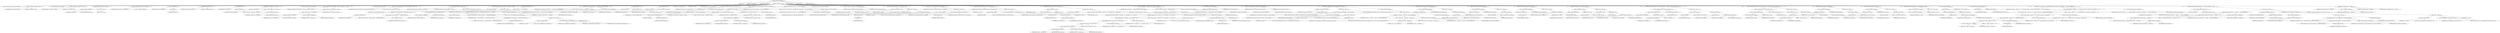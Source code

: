 digraph "addGenICGeneratedFiles" {  
"867" [label = <(METHOD,addGenICGeneratedFiles)<SUB>518</SUB>> ]
"28" [label = <(PARAM,this)<SUB>518</SUB>> ]
"868" [label = <(PARAM,File genericJarFile)<SUB>519</SUB>> ]
"869" [label = <(PARAM,Hashtable ejbFiles)<SUB>519</SUB>> ]
"870" [label = <(BLOCK,&lt;empty&gt;,&lt;empty&gt;)<SUB>519</SUB>> ]
"30" [label = <(LOCAL,Java genicTask: org.apache.tools.ant.taskdefs.Java)> ]
"871" [label = <(&lt;operator&gt;.assignment,Java genicTask = null)<SUB>520</SUB>> ]
"872" [label = <(IDENTIFIER,genicTask,Java genicTask = null)<SUB>520</SUB>> ]
"873" [label = <(LITERAL,null,Java genicTask = null)<SUB>520</SUB>> ]
"874" [label = <(LOCAL,String genicClass: java.lang.String)> ]
"875" [label = <(&lt;operator&gt;.assignment,String genicClass = null)<SUB>521</SUB>> ]
"876" [label = <(IDENTIFIER,genicClass,String genicClass = null)<SUB>521</SUB>> ]
"877" [label = <(LITERAL,null,String genicClass = null)<SUB>521</SUB>> ]
"878" [label = <(CONTROL_STRUCTURE,if (nogenic),if (nogenic))<SUB>523</SUB>> ]
"879" [label = <(&lt;operator&gt;.fieldAccess,this.nogenic)<SUB>523</SUB>> ]
"880" [label = <(IDENTIFIER,this,if (nogenic))<SUB>523</SUB>> ]
"881" [label = <(FIELD_IDENTIFIER,nogenic,nogenic)<SUB>523</SUB>> ]
"882" [label = <(BLOCK,&lt;empty&gt;,&lt;empty&gt;)<SUB>523</SUB>> ]
"883" [label = <(RETURN,return;,return;)<SUB>524</SUB>> ]
"884" [label = <(&lt;operator&gt;.assignment,genicTask = new Java(getTask()))<SUB>527</SUB>> ]
"885" [label = <(IDENTIFIER,genicTask,genicTask = new Java(getTask()))<SUB>527</SUB>> ]
"886" [label = <(&lt;operator&gt;.alloc,new Java(getTask()))<SUB>527</SUB>> ]
"887" [label = <(&lt;init&gt;,new Java(getTask()))<SUB>527</SUB>> ]
"29" [label = <(IDENTIFIER,genicTask,new Java(getTask()))<SUB>527</SUB>> ]
"888" [label = <(getTask,getTask())<SUB>527</SUB>> ]
"27" [label = <(IDENTIFIER,this,getTask())<SUB>527</SUB>> ]
"889" [label = <(setTaskName,setTaskName(&quot;genic&quot;))<SUB>528</SUB>> ]
"890" [label = <(IDENTIFIER,genicTask,setTaskName(&quot;genic&quot;))<SUB>528</SUB>> ]
"891" [label = <(LITERAL,&quot;genic&quot;,setTaskName(&quot;genic&quot;))<SUB>528</SUB>> ]
"892" [label = <(setFork,setFork(true))<SUB>529</SUB>> ]
"893" [label = <(IDENTIFIER,genicTask,setFork(true))<SUB>529</SUB>> ]
"894" [label = <(LITERAL,true,setFork(true))<SUB>529</SUB>> ]
"895" [label = <(setValue,setValue(&quot;-Dinstall.root=&quot; + jonasroot))<SUB>532</SUB>> ]
"896" [label = <(createJvmarg,createJvmarg())<SUB>532</SUB>> ]
"897" [label = <(IDENTIFIER,genicTask,createJvmarg())<SUB>532</SUB>> ]
"898" [label = <(&lt;operator&gt;.addition,&quot;-Dinstall.root=&quot; + jonasroot)<SUB>532</SUB>> ]
"899" [label = <(LITERAL,&quot;-Dinstall.root=&quot;,&quot;-Dinstall.root=&quot; + jonasroot)<SUB>532</SUB>> ]
"900" [label = <(&lt;operator&gt;.fieldAccess,this.jonasroot)<SUB>532</SUB>> ]
"901" [label = <(IDENTIFIER,this,&quot;-Dinstall.root=&quot; + jonasroot)<SUB>532</SUB>> ]
"902" [label = <(FIELD_IDENTIFIER,jonasroot,jonasroot)<SUB>532</SUB>> ]
"903" [label = <(LOCAL,String jonasConfigDir: java.lang.String)> ]
"904" [label = <(&lt;operator&gt;.assignment,String jonasConfigDir = jonasroot + File.separator + &quot;config&quot;)<SUB>535</SUB>> ]
"905" [label = <(IDENTIFIER,jonasConfigDir,String jonasConfigDir = jonasroot + File.separator + &quot;config&quot;)<SUB>535</SUB>> ]
"906" [label = <(&lt;operator&gt;.addition,jonasroot + File.separator + &quot;config&quot;)<SUB>535</SUB>> ]
"907" [label = <(&lt;operator&gt;.addition,jonasroot + File.separator)<SUB>535</SUB>> ]
"908" [label = <(&lt;operator&gt;.fieldAccess,this.jonasroot)<SUB>535</SUB>> ]
"909" [label = <(IDENTIFIER,this,jonasroot + File.separator)<SUB>535</SUB>> ]
"910" [label = <(FIELD_IDENTIFIER,jonasroot,jonasroot)<SUB>535</SUB>> ]
"911" [label = <(&lt;operator&gt;.fieldAccess,File.separator)<SUB>535</SUB>> ]
"912" [label = <(IDENTIFIER,File,jonasroot + File.separator)<SUB>535</SUB>> ]
"913" [label = <(FIELD_IDENTIFIER,separator,separator)<SUB>535</SUB>> ]
"914" [label = <(LITERAL,&quot;config&quot;,jonasroot + File.separator + &quot;config&quot;)<SUB>535</SUB>> ]
"32" [label = <(LOCAL,File javaPolicyFile: java.io.File)> ]
"915" [label = <(&lt;operator&gt;.assignment,File javaPolicyFile = new File(jonasConfigDir, &quot;java.policy&quot;))<SUB>536</SUB>> ]
"916" [label = <(IDENTIFIER,javaPolicyFile,File javaPolicyFile = new File(jonasConfigDir, &quot;java.policy&quot;))<SUB>536</SUB>> ]
"917" [label = <(&lt;operator&gt;.alloc,new File(jonasConfigDir, &quot;java.policy&quot;))<SUB>536</SUB>> ]
"918" [label = <(&lt;init&gt;,new File(jonasConfigDir, &quot;java.policy&quot;))<SUB>536</SUB>> ]
"31" [label = <(IDENTIFIER,javaPolicyFile,new File(jonasConfigDir, &quot;java.policy&quot;))<SUB>536</SUB>> ]
"919" [label = <(IDENTIFIER,jonasConfigDir,new File(jonasConfigDir, &quot;java.policy&quot;))<SUB>536</SUB>> ]
"920" [label = <(LITERAL,&quot;java.policy&quot;,new File(jonasConfigDir, &quot;java.policy&quot;))<SUB>536</SUB>> ]
"921" [label = <(CONTROL_STRUCTURE,if (javaPolicyFile.exists()),if (javaPolicyFile.exists()))<SUB>537</SUB>> ]
"922" [label = <(exists,javaPolicyFile.exists())<SUB>537</SUB>> ]
"923" [label = <(IDENTIFIER,javaPolicyFile,javaPolicyFile.exists())<SUB>537</SUB>> ]
"924" [label = <(BLOCK,&lt;empty&gt;,&lt;empty&gt;)<SUB>537</SUB>> ]
"925" [label = <(setValue,setValue(&quot;-Djava.security.policy=&quot; + javaPolicyFile.toString()))<SUB>538</SUB>> ]
"926" [label = <(createJvmarg,createJvmarg())<SUB>538</SUB>> ]
"927" [label = <(IDENTIFIER,genicTask,createJvmarg())<SUB>538</SUB>> ]
"928" [label = <(&lt;operator&gt;.addition,&quot;-Djava.security.policy=&quot; + javaPolicyFile.toString())<SUB>538</SUB>> ]
"929" [label = <(LITERAL,&quot;-Djava.security.policy=&quot;,&quot;-Djava.security.policy=&quot; + javaPolicyFile.toString())<SUB>538</SUB>> ]
"930" [label = <(toString,javaPolicyFile.toString())<SUB>539</SUB>> ]
"931" [label = <(IDENTIFIER,javaPolicyFile,javaPolicyFile.toString())<SUB>539</SUB>> ]
"932" [label = <(CONTROL_STRUCTURE,try,try)<SUB>543</SUB>> ]
"933" [label = <(BLOCK,try,try)<SUB>543</SUB>> ]
"934" [label = <(&lt;operator&gt;.assignment,this.outputdir = this.createTempDir())<SUB>544</SUB>> ]
"935" [label = <(&lt;operator&gt;.fieldAccess,this.outputdir)<SUB>544</SUB>> ]
"936" [label = <(IDENTIFIER,this,this.outputdir = this.createTempDir())<SUB>544</SUB>> ]
"937" [label = <(FIELD_IDENTIFIER,outputdir,outputdir)<SUB>544</SUB>> ]
"938" [label = <(createTempDir,this.createTempDir())<SUB>544</SUB>> ]
"33" [label = <(IDENTIFIER,this,this.createTempDir())<SUB>544</SUB>> ]
"939" [label = <(BLOCK,catch,catch)> ]
"940" [label = <(BLOCK,&lt;empty&gt;,&lt;empty&gt;)<SUB>545</SUB>> ]
"941" [label = <(LOCAL,String msg: java.lang.String)> ]
"942" [label = <(&lt;operator&gt;.assignment,String msg = &quot;Cannot create temp dir: &quot; + aIOException.getMessage())<SUB>546</SUB>> ]
"943" [label = <(IDENTIFIER,msg,String msg = &quot;Cannot create temp dir: &quot; + aIOException.getMessage())<SUB>546</SUB>> ]
"944" [label = <(&lt;operator&gt;.addition,&quot;Cannot create temp dir: &quot; + aIOException.getMessage())<SUB>546</SUB>> ]
"945" [label = <(LITERAL,&quot;Cannot create temp dir: &quot;,&quot;Cannot create temp dir: &quot; + aIOException.getMessage())<SUB>546</SUB>> ]
"946" [label = <(getMessage,aIOException.getMessage())<SUB>546</SUB>> ]
"947" [label = <(IDENTIFIER,aIOException,aIOException.getMessage())<SUB>546</SUB>> ]
"948" [label = <(&lt;operator&gt;.throw,throw new BuildException(msg, aIOException);)<SUB>547</SUB>> ]
"949" [label = <(BLOCK,&lt;empty&gt;,&lt;empty&gt;)<SUB>547</SUB>> ]
"950" [label = <(&lt;operator&gt;.assignment,&lt;empty&gt;)> ]
"951" [label = <(IDENTIFIER,$obj4,&lt;empty&gt;)> ]
"952" [label = <(&lt;operator&gt;.alloc,new BuildException(msg, aIOException))<SUB>547</SUB>> ]
"953" [label = <(&lt;init&gt;,new BuildException(msg, aIOException))<SUB>547</SUB>> ]
"954" [label = <(IDENTIFIER,$obj4,new BuildException(msg, aIOException))> ]
"955" [label = <(IDENTIFIER,msg,new BuildException(msg, aIOException))<SUB>547</SUB>> ]
"956" [label = <(IDENTIFIER,aIOException,new BuildException(msg, aIOException))<SUB>547</SUB>> ]
"957" [label = <(IDENTIFIER,$obj4,&lt;empty&gt;)> ]
"958" [label = <(log,log(&quot;Using temporary output directory: &quot; + outputdir, Project.MSG_VERBOSE))<SUB>549</SUB>> ]
"34" [label = <(IDENTIFIER,this,log(&quot;Using temporary output directory: &quot; + outputdir, Project.MSG_VERBOSE))<SUB>549</SUB>> ]
"959" [label = <(&lt;operator&gt;.addition,&quot;Using temporary output directory: &quot; + outputdir)<SUB>549</SUB>> ]
"960" [label = <(LITERAL,&quot;Using temporary output directory: &quot;,&quot;Using temporary output directory: &quot; + outputdir)<SUB>549</SUB>> ]
"961" [label = <(&lt;operator&gt;.fieldAccess,this.outputdir)<SUB>549</SUB>> ]
"962" [label = <(IDENTIFIER,this,&quot;Using temporary output directory: &quot; + outputdir)<SUB>549</SUB>> ]
"963" [label = <(FIELD_IDENTIFIER,outputdir,outputdir)<SUB>549</SUB>> ]
"964" [label = <(&lt;operator&gt;.fieldAccess,Project.MSG_VERBOSE)<SUB>549</SUB>> ]
"965" [label = <(IDENTIFIER,Project,log(&quot;Using temporary output directory: &quot; + outputdir, Project.MSG_VERBOSE))<SUB>549</SUB>> ]
"966" [label = <(FIELD_IDENTIFIER,MSG_VERBOSE,MSG_VERBOSE)<SUB>549</SUB>> ]
"967" [label = <(setValue,setValue(&quot;-d&quot;))<SUB>551</SUB>> ]
"968" [label = <(createArg,createArg())<SUB>551</SUB>> ]
"969" [label = <(IDENTIFIER,genicTask,createArg())<SUB>551</SUB>> ]
"970" [label = <(LITERAL,&quot;-d&quot;,setValue(&quot;-d&quot;))<SUB>551</SUB>> ]
"971" [label = <(setFile,setFile(outputdir))<SUB>552</SUB>> ]
"972" [label = <(createArg,createArg())<SUB>552</SUB>> ]
"973" [label = <(IDENTIFIER,genicTask,createArg())<SUB>552</SUB>> ]
"974" [label = <(&lt;operator&gt;.fieldAccess,this.outputdir)<SUB>552</SUB>> ]
"975" [label = <(IDENTIFIER,this,setFile(outputdir))<SUB>552</SUB>> ]
"976" [label = <(FIELD_IDENTIFIER,outputdir,outputdir)<SUB>552</SUB>> ]
"977" [label = <(LOCAL,String key: java.lang.String)> ]
"36" [label = <(LOCAL,File f: java.io.File)> ]
"978" [label = <(LOCAL,Enumeration keys: java.util.Enumeration)> ]
"979" [label = <(&lt;operator&gt;.assignment,Enumeration keys = ejbFiles.keys())<SUB>557</SUB>> ]
"980" [label = <(IDENTIFIER,keys,Enumeration keys = ejbFiles.keys())<SUB>557</SUB>> ]
"981" [label = <(keys,ejbFiles.keys())<SUB>557</SUB>> ]
"982" [label = <(IDENTIFIER,ejbFiles,ejbFiles.keys())<SUB>557</SUB>> ]
"983" [label = <(CONTROL_STRUCTURE,while (keys.hasMoreElements()),while (keys.hasMoreElements()))<SUB>558</SUB>> ]
"984" [label = <(hasMoreElements,keys.hasMoreElements())<SUB>558</SUB>> ]
"985" [label = <(IDENTIFIER,keys,keys.hasMoreElements())<SUB>558</SUB>> ]
"986" [label = <(BLOCK,&lt;empty&gt;,&lt;empty&gt;)<SUB>558</SUB>> ]
"987" [label = <(&lt;operator&gt;.assignment,key = (String) keys.nextElement())<SUB>559</SUB>> ]
"988" [label = <(IDENTIFIER,key,key = (String) keys.nextElement())<SUB>559</SUB>> ]
"989" [label = <(&lt;operator&gt;.cast,(String) keys.nextElement())<SUB>559</SUB>> ]
"990" [label = <(TYPE_REF,String,String)<SUB>559</SUB>> ]
"991" [label = <(nextElement,keys.nextElement())<SUB>559</SUB>> ]
"992" [label = <(IDENTIFIER,keys,keys.nextElement())<SUB>559</SUB>> ]
"993" [label = <(&lt;operator&gt;.assignment,f = new File(outputdir + File.separator + key))<SUB>560</SUB>> ]
"994" [label = <(IDENTIFIER,f,f = new File(outputdir + File.separator + key))<SUB>560</SUB>> ]
"995" [label = <(&lt;operator&gt;.alloc,new File(outputdir + File.separator + key))<SUB>560</SUB>> ]
"996" [label = <(&lt;init&gt;,new File(outputdir + File.separator + key))<SUB>560</SUB>> ]
"35" [label = <(IDENTIFIER,f,new File(outputdir + File.separator + key))<SUB>560</SUB>> ]
"997" [label = <(&lt;operator&gt;.addition,outputdir + File.separator + key)<SUB>560</SUB>> ]
"998" [label = <(&lt;operator&gt;.addition,outputdir + File.separator)<SUB>560</SUB>> ]
"999" [label = <(&lt;operator&gt;.fieldAccess,this.outputdir)<SUB>560</SUB>> ]
"1000" [label = <(IDENTIFIER,this,outputdir + File.separator)<SUB>560</SUB>> ]
"1001" [label = <(FIELD_IDENTIFIER,outputdir,outputdir)<SUB>560</SUB>> ]
"1002" [label = <(&lt;operator&gt;.fieldAccess,File.separator)<SUB>560</SUB>> ]
"1003" [label = <(IDENTIFIER,File,outputdir + File.separator)<SUB>560</SUB>> ]
"1004" [label = <(FIELD_IDENTIFIER,separator,separator)<SUB>560</SUB>> ]
"1005" [label = <(IDENTIFIER,key,outputdir + File.separator + key)<SUB>560</SUB>> ]
"1006" [label = <(mkdirs,f.getParentFile().mkdirs())<SUB>561</SUB>> ]
"1007" [label = <(getParentFile,f.getParentFile())<SUB>561</SUB>> ]
"1008" [label = <(IDENTIFIER,f,f.getParentFile())<SUB>561</SUB>> ]
"1009" [label = <(log,log(&quot;Worked around a bug of GenIC 2.5.&quot;, Project.MSG_VERBOSE))<SUB>563</SUB>> ]
"37" [label = <(IDENTIFIER,this,log(&quot;Worked around a bug of GenIC 2.5.&quot;, Project.MSG_VERBOSE))<SUB>563</SUB>> ]
"1010" [label = <(LITERAL,&quot;Worked around a bug of GenIC 2.5.&quot;,log(&quot;Worked around a bug of GenIC 2.5.&quot;, Project.MSG_VERBOSE))<SUB>563</SUB>> ]
"1011" [label = <(&lt;operator&gt;.fieldAccess,Project.MSG_VERBOSE)<SUB>563</SUB>> ]
"1012" [label = <(IDENTIFIER,Project,log(&quot;Worked around a bug of GenIC 2.5.&quot;, Project.MSG_VERBOSE))<SUB>563</SUB>> ]
"1013" [label = <(FIELD_IDENTIFIER,MSG_VERBOSE,MSG_VERBOSE)<SUB>563</SUB>> ]
"41" [label = <(LOCAL,Path classpath: org.apache.tools.ant.types.Path)> ]
"1014" [label = <(&lt;operator&gt;.assignment,Path classpath = getCombinedClasspath())<SUB>566</SUB>> ]
"1015" [label = <(IDENTIFIER,classpath,Path classpath = getCombinedClasspath())<SUB>566</SUB>> ]
"1016" [label = <(getCombinedClasspath,getCombinedClasspath())<SUB>566</SUB>> ]
"38" [label = <(IDENTIFIER,this,getCombinedClasspath())<SUB>566</SUB>> ]
"1017" [label = <(CONTROL_STRUCTURE,if (classpath == null),if (classpath == null))<SUB>567</SUB>> ]
"1018" [label = <(&lt;operator&gt;.equals,classpath == null)<SUB>567</SUB>> ]
"1019" [label = <(IDENTIFIER,classpath,classpath == null)<SUB>567</SUB>> ]
"1020" [label = <(LITERAL,null,classpath == null)<SUB>567</SUB>> ]
"1021" [label = <(BLOCK,&lt;empty&gt;,&lt;empty&gt;)<SUB>567</SUB>> ]
"1022" [label = <(&lt;operator&gt;.assignment,classpath = new Path(getTask().getProject()))<SUB>568</SUB>> ]
"1023" [label = <(IDENTIFIER,classpath,classpath = new Path(getTask().getProject()))<SUB>568</SUB>> ]
"1024" [label = <(&lt;operator&gt;.alloc,new Path(getTask().getProject()))<SUB>568</SUB>> ]
"1025" [label = <(&lt;init&gt;,new Path(getTask().getProject()))<SUB>568</SUB>> ]
"40" [label = <(IDENTIFIER,classpath,new Path(getTask().getProject()))<SUB>568</SUB>> ]
"1026" [label = <(getProject,getProject())<SUB>568</SUB>> ]
"1027" [label = <(getTask,getTask())<SUB>568</SUB>> ]
"39" [label = <(IDENTIFIER,this,getTask())<SUB>568</SUB>> ]
"1028" [label = <(append,append(new Path(classpath.getProject(), jonasConfigDir)))<SUB>570</SUB>> ]
"1029" [label = <(IDENTIFIER,classpath,append(new Path(classpath.getProject(), jonasConfigDir)))<SUB>570</SUB>> ]
"1030" [label = <(BLOCK,&lt;empty&gt;,&lt;empty&gt;)<SUB>570</SUB>> ]
"1031" [label = <(&lt;operator&gt;.assignment,&lt;empty&gt;)> ]
"1032" [label = <(IDENTIFIER,$obj7,&lt;empty&gt;)> ]
"1033" [label = <(&lt;operator&gt;.alloc,new Path(classpath.getProject(), jonasConfigDir))<SUB>570</SUB>> ]
"1034" [label = <(&lt;init&gt;,new Path(classpath.getProject(), jonasConfigDir))<SUB>570</SUB>> ]
"1035" [label = <(IDENTIFIER,$obj7,new Path(classpath.getProject(), jonasConfigDir))> ]
"1036" [label = <(getProject,getProject())<SUB>570</SUB>> ]
"1037" [label = <(IDENTIFIER,classpath,getProject())<SUB>570</SUB>> ]
"1038" [label = <(IDENTIFIER,jonasConfigDir,new Path(classpath.getProject(), jonasConfigDir))<SUB>570</SUB>> ]
"1039" [label = <(IDENTIFIER,$obj7,&lt;empty&gt;)> ]
"1040" [label = <(append,append(new Path(classpath.getProject(), outputdir.toString())))<SUB>571</SUB>> ]
"1041" [label = <(IDENTIFIER,classpath,append(new Path(classpath.getProject(), outputdir.toString())))<SUB>571</SUB>> ]
"1042" [label = <(BLOCK,&lt;empty&gt;,&lt;empty&gt;)<SUB>571</SUB>> ]
"1043" [label = <(&lt;operator&gt;.assignment,&lt;empty&gt;)> ]
"1044" [label = <(IDENTIFIER,$obj8,&lt;empty&gt;)> ]
"1045" [label = <(&lt;operator&gt;.alloc,new Path(classpath.getProject(), outputdir.toString()))<SUB>571</SUB>> ]
"1046" [label = <(&lt;init&gt;,new Path(classpath.getProject(), outputdir.toString()))<SUB>571</SUB>> ]
"1047" [label = <(IDENTIFIER,$obj8,new Path(classpath.getProject(), outputdir.toString()))> ]
"1048" [label = <(getProject,getProject())<SUB>571</SUB>> ]
"1049" [label = <(IDENTIFIER,classpath,getProject())<SUB>571</SUB>> ]
"1050" [label = <(toString,outputdir.toString())<SUB>571</SUB>> ]
"1051" [label = <(&lt;operator&gt;.fieldAccess,this.outputdir)<SUB>571</SUB>> ]
"1052" [label = <(IDENTIFIER,this,outputdir.toString())<SUB>571</SUB>> ]
"1053" [label = <(FIELD_IDENTIFIER,outputdir,outputdir)<SUB>571</SUB>> ]
"1054" [label = <(IDENTIFIER,$obj8,&lt;empty&gt;)> ]
"1055" [label = <(CONTROL_STRUCTURE,if (orb != null),if (orb != null))<SUB>574</SUB>> ]
"1056" [label = <(&lt;operator&gt;.notEquals,orb != null)<SUB>574</SUB>> ]
"1057" [label = <(&lt;operator&gt;.fieldAccess,this.orb)<SUB>574</SUB>> ]
"1058" [label = <(IDENTIFIER,this,orb != null)<SUB>574</SUB>> ]
"1059" [label = <(FIELD_IDENTIFIER,orb,orb)<SUB>574</SUB>> ]
"1060" [label = <(LITERAL,null,orb != null)<SUB>574</SUB>> ]
"1061" [label = <(BLOCK,&lt;empty&gt;,&lt;empty&gt;)<SUB>574</SUB>> ]
"1062" [label = <(LOCAL,String orbJar: java.lang.String)> ]
"1063" [label = <(&lt;operator&gt;.assignment,String orbJar = jonasroot + File.separator + &quot;lib&quot; + File.separator + orb + &quot;_jonas.jar&quot;)<SUB>575</SUB>> ]
"1064" [label = <(IDENTIFIER,orbJar,String orbJar = jonasroot + File.separator + &quot;lib&quot; + File.separator + orb + &quot;_jonas.jar&quot;)<SUB>575</SUB>> ]
"1065" [label = <(&lt;operator&gt;.addition,jonasroot + File.separator + &quot;lib&quot; + File.separator + orb + &quot;_jonas.jar&quot;)<SUB>575</SUB>> ]
"1066" [label = <(&lt;operator&gt;.addition,jonasroot + File.separator + &quot;lib&quot; + File.separator + orb)<SUB>575</SUB>> ]
"1067" [label = <(&lt;operator&gt;.addition,jonasroot + File.separator + &quot;lib&quot; + File.separator)<SUB>575</SUB>> ]
"1068" [label = <(&lt;operator&gt;.addition,jonasroot + File.separator + &quot;lib&quot;)<SUB>575</SUB>> ]
"1069" [label = <(&lt;operator&gt;.addition,jonasroot + File.separator)<SUB>575</SUB>> ]
"1070" [label = <(&lt;operator&gt;.fieldAccess,this.jonasroot)<SUB>575</SUB>> ]
"1071" [label = <(IDENTIFIER,this,jonasroot + File.separator)<SUB>575</SUB>> ]
"1072" [label = <(FIELD_IDENTIFIER,jonasroot,jonasroot)<SUB>575</SUB>> ]
"1073" [label = <(&lt;operator&gt;.fieldAccess,File.separator)<SUB>575</SUB>> ]
"1074" [label = <(IDENTIFIER,File,jonasroot + File.separator)<SUB>575</SUB>> ]
"1075" [label = <(FIELD_IDENTIFIER,separator,separator)<SUB>575</SUB>> ]
"1076" [label = <(LITERAL,&quot;lib&quot;,jonasroot + File.separator + &quot;lib&quot;)<SUB>575</SUB>> ]
"1077" [label = <(&lt;operator&gt;.fieldAccess,File.separator)<SUB>576</SUB>> ]
"1078" [label = <(IDENTIFIER,File,jonasroot + File.separator + &quot;lib&quot; + File.separator)<SUB>576</SUB>> ]
"1079" [label = <(FIELD_IDENTIFIER,separator,separator)<SUB>576</SUB>> ]
"1080" [label = <(&lt;operator&gt;.fieldAccess,this.orb)<SUB>576</SUB>> ]
"1081" [label = <(IDENTIFIER,this,jonasroot + File.separator + &quot;lib&quot; + File.separator + orb)<SUB>576</SUB>> ]
"1082" [label = <(FIELD_IDENTIFIER,orb,orb)<SUB>576</SUB>> ]
"1083" [label = <(LITERAL,&quot;_jonas.jar&quot;,jonasroot + File.separator + &quot;lib&quot; + File.separator + orb + &quot;_jonas.jar&quot;)<SUB>576</SUB>> ]
"1084" [label = <(append,append(new Path(classpath.getProject(), orbJar)))<SUB>577</SUB>> ]
"1085" [label = <(IDENTIFIER,classpath,append(new Path(classpath.getProject(), orbJar)))<SUB>577</SUB>> ]
"1086" [label = <(BLOCK,&lt;empty&gt;,&lt;empty&gt;)<SUB>577</SUB>> ]
"1087" [label = <(&lt;operator&gt;.assignment,&lt;empty&gt;)> ]
"1088" [label = <(IDENTIFIER,$obj9,&lt;empty&gt;)> ]
"1089" [label = <(&lt;operator&gt;.alloc,new Path(classpath.getProject(), orbJar))<SUB>577</SUB>> ]
"1090" [label = <(&lt;init&gt;,new Path(classpath.getProject(), orbJar))<SUB>577</SUB>> ]
"1091" [label = <(IDENTIFIER,$obj9,new Path(classpath.getProject(), orbJar))> ]
"1092" [label = <(getProject,getProject())<SUB>577</SUB>> ]
"1093" [label = <(IDENTIFIER,classpath,getProject())<SUB>577</SUB>> ]
"1094" [label = <(IDENTIFIER,orbJar,new Path(classpath.getProject(), orbJar))<SUB>577</SUB>> ]
"1095" [label = <(IDENTIFIER,$obj9,&lt;empty&gt;)> ]
"1096" [label = <(log,log(&quot;Using classpath: &quot; + classpath.toString(), Project.MSG_VERBOSE))<SUB>579</SUB>> ]
"42" [label = <(IDENTIFIER,this,log(&quot;Using classpath: &quot; + classpath.toString(), Project.MSG_VERBOSE))<SUB>579</SUB>> ]
"1097" [label = <(&lt;operator&gt;.addition,&quot;Using classpath: &quot; + classpath.toString())<SUB>579</SUB>> ]
"1098" [label = <(LITERAL,&quot;Using classpath: &quot;,&quot;Using classpath: &quot; + classpath.toString())<SUB>579</SUB>> ]
"1099" [label = <(toString,toString())<SUB>579</SUB>> ]
"1100" [label = <(IDENTIFIER,classpath,toString())<SUB>579</SUB>> ]
"1101" [label = <(&lt;operator&gt;.fieldAccess,Project.MSG_VERBOSE)<SUB>579</SUB>> ]
"1102" [label = <(IDENTIFIER,Project,log(&quot;Using classpath: &quot; + classpath.toString(), Project.MSG_VERBOSE))<SUB>579</SUB>> ]
"1103" [label = <(FIELD_IDENTIFIER,MSG_VERBOSE,MSG_VERBOSE)<SUB>579</SUB>> ]
"1104" [label = <(setClasspath,setClasspath(classpath))<SUB>580</SUB>> ]
"1105" [label = <(IDENTIFIER,genicTask,setClasspath(classpath))<SUB>580</SUB>> ]
"1106" [label = <(IDENTIFIER,classpath,setClasspath(classpath))<SUB>580</SUB>> ]
"1107" [label = <(&lt;operator&gt;.assignment,genicClass = getGenicClassName(classpath))<SUB>583</SUB>> ]
"1108" [label = <(IDENTIFIER,genicClass,genicClass = getGenicClassName(classpath))<SUB>583</SUB>> ]
"1109" [label = <(getGenicClassName,getGenicClassName(classpath))<SUB>583</SUB>> ]
"43" [label = <(IDENTIFIER,this,getGenicClassName(classpath))<SUB>583</SUB>> ]
"1110" [label = <(IDENTIFIER,classpath,getGenicClassName(classpath))<SUB>583</SUB>> ]
"1111" [label = <(CONTROL_STRUCTURE,if (genicClass == null),if (genicClass == null))<SUB>584</SUB>> ]
"1112" [label = <(&lt;operator&gt;.equals,genicClass == null)<SUB>584</SUB>> ]
"1113" [label = <(IDENTIFIER,genicClass,genicClass == null)<SUB>584</SUB>> ]
"1114" [label = <(LITERAL,null,genicClass == null)<SUB>584</SUB>> ]
"1115" [label = <(BLOCK,&lt;empty&gt;,&lt;empty&gt;)<SUB>584</SUB>> ]
"1116" [label = <(log,log(&quot;Cannot find GenIC class in classpath.&quot;, Project.MSG_ERR))<SUB>585</SUB>> ]
"44" [label = <(IDENTIFIER,this,log(&quot;Cannot find GenIC class in classpath.&quot;, Project.MSG_ERR))<SUB>585</SUB>> ]
"1117" [label = <(LITERAL,&quot;Cannot find GenIC class in classpath.&quot;,log(&quot;Cannot find GenIC class in classpath.&quot;, Project.MSG_ERR))<SUB>585</SUB>> ]
"1118" [label = <(&lt;operator&gt;.fieldAccess,Project.MSG_ERR)<SUB>585</SUB>> ]
"1119" [label = <(IDENTIFIER,Project,log(&quot;Cannot find GenIC class in classpath.&quot;, Project.MSG_ERR))<SUB>585</SUB>> ]
"1120" [label = <(FIELD_IDENTIFIER,MSG_ERR,MSG_ERR)<SUB>585</SUB>> ]
"1121" [label = <(&lt;operator&gt;.throw,throw new BuildException(&quot;GenIC class not found, please check the classpath.&quot;);)<SUB>586</SUB>> ]
"1122" [label = <(BLOCK,&lt;empty&gt;,&lt;empty&gt;)<SUB>586</SUB>> ]
"1123" [label = <(&lt;operator&gt;.assignment,&lt;empty&gt;)> ]
"1124" [label = <(IDENTIFIER,$obj10,&lt;empty&gt;)> ]
"1125" [label = <(&lt;operator&gt;.alloc,new BuildException(&quot;GenIC class not found, please check the classpath.&quot;))<SUB>586</SUB>> ]
"1126" [label = <(&lt;init&gt;,new BuildException(&quot;GenIC class not found, please check the classpath.&quot;))<SUB>586</SUB>> ]
"1127" [label = <(IDENTIFIER,$obj10,new BuildException(&quot;GenIC class not found, please check the classpath.&quot;))> ]
"1128" [label = <(LITERAL,&quot;GenIC class not found, please check the classpath.&quot;,new BuildException(&quot;GenIC class not found, please check the classpath.&quot;))<SUB>586</SUB>> ]
"1129" [label = <(IDENTIFIER,$obj10,&lt;empty&gt;)> ]
"1130" [label = <(CONTROL_STRUCTURE,else,else)<SUB>587</SUB>> ]
"1131" [label = <(BLOCK,&lt;empty&gt;,&lt;empty&gt;)<SUB>587</SUB>> ]
"1132" [label = <(log,log(&quot;Using '&quot; + genicClass + &quot;' GenIC class.&quot;, Project.MSG_VERBOSE))<SUB>588</SUB>> ]
"45" [label = <(IDENTIFIER,this,log(&quot;Using '&quot; + genicClass + &quot;' GenIC class.&quot;, Project.MSG_VERBOSE))<SUB>588</SUB>> ]
"1133" [label = <(&lt;operator&gt;.addition,&quot;Using '&quot; + genicClass + &quot;' GenIC class.&quot;)<SUB>588</SUB>> ]
"1134" [label = <(&lt;operator&gt;.addition,&quot;Using '&quot; + genicClass)<SUB>588</SUB>> ]
"1135" [label = <(LITERAL,&quot;Using '&quot;,&quot;Using '&quot; + genicClass)<SUB>588</SUB>> ]
"1136" [label = <(IDENTIFIER,genicClass,&quot;Using '&quot; + genicClass)<SUB>588</SUB>> ]
"1137" [label = <(LITERAL,&quot;' GenIC class.&quot;,&quot;Using '&quot; + genicClass + &quot;' GenIC class.&quot;)<SUB>588</SUB>> ]
"1138" [label = <(&lt;operator&gt;.fieldAccess,Project.MSG_VERBOSE)<SUB>588</SUB>> ]
"1139" [label = <(IDENTIFIER,Project,log(&quot;Using '&quot; + genicClass + &quot;' GenIC class.&quot;, Project.MSG_VERBOSE))<SUB>588</SUB>> ]
"1140" [label = <(FIELD_IDENTIFIER,MSG_VERBOSE,MSG_VERBOSE)<SUB>588</SUB>> ]
"1141" [label = <(setClassname,setClassname(genicClass))<SUB>589</SUB>> ]
"1142" [label = <(IDENTIFIER,genicTask,setClassname(genicClass))<SUB>589</SUB>> ]
"1143" [label = <(IDENTIFIER,genicClass,setClassname(genicClass))<SUB>589</SUB>> ]
"1144" [label = <(CONTROL_STRUCTURE,if (keepgenerated),if (keepgenerated))<SUB>593</SUB>> ]
"1145" [label = <(&lt;operator&gt;.fieldAccess,this.keepgenerated)<SUB>593</SUB>> ]
"1146" [label = <(IDENTIFIER,this,if (keepgenerated))<SUB>593</SUB>> ]
"1147" [label = <(FIELD_IDENTIFIER,keepgenerated,keepgenerated)<SUB>593</SUB>> ]
"1148" [label = <(BLOCK,&lt;empty&gt;,&lt;empty&gt;)<SUB>593</SUB>> ]
"1149" [label = <(setValue,setValue(&quot;-keepgenerated&quot;))<SUB>594</SUB>> ]
"1150" [label = <(createArg,createArg())<SUB>594</SUB>> ]
"1151" [label = <(IDENTIFIER,genicTask,createArg())<SUB>594</SUB>> ]
"1152" [label = <(LITERAL,&quot;-keepgenerated&quot;,setValue(&quot;-keepgenerated&quot;))<SUB>594</SUB>> ]
"1153" [label = <(CONTROL_STRUCTURE,if (nocompil),if (nocompil))<SUB>598</SUB>> ]
"1154" [label = <(&lt;operator&gt;.fieldAccess,this.nocompil)<SUB>598</SUB>> ]
"1155" [label = <(IDENTIFIER,this,if (nocompil))<SUB>598</SUB>> ]
"1156" [label = <(FIELD_IDENTIFIER,nocompil,nocompil)<SUB>598</SUB>> ]
"1157" [label = <(BLOCK,&lt;empty&gt;,&lt;empty&gt;)<SUB>598</SUB>> ]
"1158" [label = <(setValue,setValue(&quot;-nocompil&quot;))<SUB>599</SUB>> ]
"1159" [label = <(createArg,createArg())<SUB>599</SUB>> ]
"1160" [label = <(IDENTIFIER,genicTask,createArg())<SUB>599</SUB>> ]
"1161" [label = <(LITERAL,&quot;-nocompil&quot;,setValue(&quot;-nocompil&quot;))<SUB>599</SUB>> ]
"1162" [label = <(CONTROL_STRUCTURE,if (novalidation),if (novalidation))<SUB>603</SUB>> ]
"1163" [label = <(&lt;operator&gt;.fieldAccess,this.novalidation)<SUB>603</SUB>> ]
"1164" [label = <(IDENTIFIER,this,if (novalidation))<SUB>603</SUB>> ]
"1165" [label = <(FIELD_IDENTIFIER,novalidation,novalidation)<SUB>603</SUB>> ]
"1166" [label = <(BLOCK,&lt;empty&gt;,&lt;empty&gt;)<SUB>603</SUB>> ]
"1167" [label = <(setValue,setValue(&quot;-novalidation&quot;))<SUB>604</SUB>> ]
"1168" [label = <(createArg,createArg())<SUB>604</SUB>> ]
"1169" [label = <(IDENTIFIER,genicTask,createArg())<SUB>604</SUB>> ]
"1170" [label = <(LITERAL,&quot;-novalidation&quot;,setValue(&quot;-novalidation&quot;))<SUB>604</SUB>> ]
"1171" [label = <(CONTROL_STRUCTURE,if (javac != null),if (javac != null))<SUB>608</SUB>> ]
"1172" [label = <(&lt;operator&gt;.notEquals,javac != null)<SUB>608</SUB>> ]
"1173" [label = <(&lt;operator&gt;.fieldAccess,this.javac)<SUB>608</SUB>> ]
"1174" [label = <(IDENTIFIER,this,javac != null)<SUB>608</SUB>> ]
"1175" [label = <(FIELD_IDENTIFIER,javac,javac)<SUB>608</SUB>> ]
"1176" [label = <(LITERAL,null,javac != null)<SUB>608</SUB>> ]
"1177" [label = <(BLOCK,&lt;empty&gt;,&lt;empty&gt;)<SUB>608</SUB>> ]
"1178" [label = <(setValue,setValue(&quot;-javac&quot;))<SUB>609</SUB>> ]
"1179" [label = <(createArg,createArg())<SUB>609</SUB>> ]
"1180" [label = <(IDENTIFIER,genicTask,createArg())<SUB>609</SUB>> ]
"1181" [label = <(LITERAL,&quot;-javac&quot;,setValue(&quot;-javac&quot;))<SUB>609</SUB>> ]
"1182" [label = <(setLine,setLine(javac))<SUB>610</SUB>> ]
"1183" [label = <(createArg,createArg())<SUB>610</SUB>> ]
"1184" [label = <(IDENTIFIER,genicTask,createArg())<SUB>610</SUB>> ]
"1185" [label = <(&lt;operator&gt;.fieldAccess,this.javac)<SUB>610</SUB>> ]
"1186" [label = <(IDENTIFIER,this,setLine(javac))<SUB>610</SUB>> ]
"1187" [label = <(FIELD_IDENTIFIER,javac,javac)<SUB>610</SUB>> ]
"1188" [label = <(CONTROL_STRUCTURE,if (javacopts != null &amp;&amp; !javacopts.equals(&quot;&quot;)),if (javacopts != null &amp;&amp; !javacopts.equals(&quot;&quot;)))<SUB>614</SUB>> ]
"1189" [label = <(&lt;operator&gt;.logicalAnd,javacopts != null &amp;&amp; !javacopts.equals(&quot;&quot;))<SUB>614</SUB>> ]
"1190" [label = <(&lt;operator&gt;.notEquals,javacopts != null)<SUB>614</SUB>> ]
"1191" [label = <(&lt;operator&gt;.fieldAccess,this.javacopts)<SUB>614</SUB>> ]
"1192" [label = <(IDENTIFIER,this,javacopts != null)<SUB>614</SUB>> ]
"1193" [label = <(FIELD_IDENTIFIER,javacopts,javacopts)<SUB>614</SUB>> ]
"1194" [label = <(LITERAL,null,javacopts != null)<SUB>614</SUB>> ]
"1195" [label = <(&lt;operator&gt;.logicalNot,!javacopts.equals(&quot;&quot;))<SUB>614</SUB>> ]
"1196" [label = <(equals,javacopts.equals(&quot;&quot;))<SUB>614</SUB>> ]
"1197" [label = <(&lt;operator&gt;.fieldAccess,this.javacopts)<SUB>614</SUB>> ]
"1198" [label = <(IDENTIFIER,this,javacopts.equals(&quot;&quot;))<SUB>614</SUB>> ]
"1199" [label = <(FIELD_IDENTIFIER,javacopts,javacopts)<SUB>614</SUB>> ]
"1200" [label = <(LITERAL,&quot;&quot;,javacopts.equals(&quot;&quot;))<SUB>614</SUB>> ]
"1201" [label = <(BLOCK,&lt;empty&gt;,&lt;empty&gt;)<SUB>614</SUB>> ]
"1202" [label = <(setValue,setValue(&quot;-javacopts&quot;))<SUB>615</SUB>> ]
"1203" [label = <(createArg,createArg())<SUB>615</SUB>> ]
"1204" [label = <(IDENTIFIER,genicTask,createArg())<SUB>615</SUB>> ]
"1205" [label = <(LITERAL,&quot;-javacopts&quot;,setValue(&quot;-javacopts&quot;))<SUB>615</SUB>> ]
"1206" [label = <(setLine,setLine(javacopts))<SUB>616</SUB>> ]
"1207" [label = <(createArg,createArg())<SUB>616</SUB>> ]
"1208" [label = <(IDENTIFIER,genicTask,createArg())<SUB>616</SUB>> ]
"1209" [label = <(&lt;operator&gt;.fieldAccess,this.javacopts)<SUB>616</SUB>> ]
"1210" [label = <(IDENTIFIER,this,setLine(javacopts))<SUB>616</SUB>> ]
"1211" [label = <(FIELD_IDENTIFIER,javacopts,javacopts)<SUB>616</SUB>> ]
"1212" [label = <(CONTROL_STRUCTURE,if (rmicopts != null &amp;&amp; !rmicopts.equals(&quot;&quot;)),if (rmicopts != null &amp;&amp; !rmicopts.equals(&quot;&quot;)))<SUB>620</SUB>> ]
"1213" [label = <(&lt;operator&gt;.logicalAnd,rmicopts != null &amp;&amp; !rmicopts.equals(&quot;&quot;))<SUB>620</SUB>> ]
"1214" [label = <(&lt;operator&gt;.notEquals,rmicopts != null)<SUB>620</SUB>> ]
"1215" [label = <(&lt;operator&gt;.fieldAccess,this.rmicopts)<SUB>620</SUB>> ]
"1216" [label = <(IDENTIFIER,this,rmicopts != null)<SUB>620</SUB>> ]
"1217" [label = <(FIELD_IDENTIFIER,rmicopts,rmicopts)<SUB>620</SUB>> ]
"1218" [label = <(LITERAL,null,rmicopts != null)<SUB>620</SUB>> ]
"1219" [label = <(&lt;operator&gt;.logicalNot,!rmicopts.equals(&quot;&quot;))<SUB>620</SUB>> ]
"1220" [label = <(equals,rmicopts.equals(&quot;&quot;))<SUB>620</SUB>> ]
"1221" [label = <(&lt;operator&gt;.fieldAccess,this.rmicopts)<SUB>620</SUB>> ]
"1222" [label = <(IDENTIFIER,this,rmicopts.equals(&quot;&quot;))<SUB>620</SUB>> ]
"1223" [label = <(FIELD_IDENTIFIER,rmicopts,rmicopts)<SUB>620</SUB>> ]
"1224" [label = <(LITERAL,&quot;&quot;,rmicopts.equals(&quot;&quot;))<SUB>620</SUB>> ]
"1225" [label = <(BLOCK,&lt;empty&gt;,&lt;empty&gt;)<SUB>620</SUB>> ]
"1226" [label = <(setValue,setValue(&quot;-rmicopts&quot;))<SUB>621</SUB>> ]
"1227" [label = <(createArg,createArg())<SUB>621</SUB>> ]
"1228" [label = <(IDENTIFIER,genicTask,createArg())<SUB>621</SUB>> ]
"1229" [label = <(LITERAL,&quot;-rmicopts&quot;,setValue(&quot;-rmicopts&quot;))<SUB>621</SUB>> ]
"1230" [label = <(setLine,setLine(rmicopts))<SUB>622</SUB>> ]
"1231" [label = <(createArg,createArg())<SUB>622</SUB>> ]
"1232" [label = <(IDENTIFIER,genicTask,createArg())<SUB>622</SUB>> ]
"1233" [label = <(&lt;operator&gt;.fieldAccess,this.rmicopts)<SUB>622</SUB>> ]
"1234" [label = <(IDENTIFIER,this,setLine(rmicopts))<SUB>622</SUB>> ]
"1235" [label = <(FIELD_IDENTIFIER,rmicopts,rmicopts)<SUB>622</SUB>> ]
"1236" [label = <(CONTROL_STRUCTURE,if (secpropag),if (secpropag))<SUB>626</SUB>> ]
"1237" [label = <(&lt;operator&gt;.fieldAccess,this.secpropag)<SUB>626</SUB>> ]
"1238" [label = <(IDENTIFIER,this,if (secpropag))<SUB>626</SUB>> ]
"1239" [label = <(FIELD_IDENTIFIER,secpropag,secpropag)<SUB>626</SUB>> ]
"1240" [label = <(BLOCK,&lt;empty&gt;,&lt;empty&gt;)<SUB>626</SUB>> ]
"1241" [label = <(setValue,setValue(&quot;-secpropag&quot;))<SUB>627</SUB>> ]
"1242" [label = <(createArg,createArg())<SUB>627</SUB>> ]
"1243" [label = <(IDENTIFIER,genicTask,createArg())<SUB>627</SUB>> ]
"1244" [label = <(LITERAL,&quot;-secpropag&quot;,setValue(&quot;-secpropag&quot;))<SUB>627</SUB>> ]
"1245" [label = <(CONTROL_STRUCTURE,if (verbose),if (verbose))<SUB>631</SUB>> ]
"1246" [label = <(&lt;operator&gt;.fieldAccess,this.verbose)<SUB>631</SUB>> ]
"1247" [label = <(IDENTIFIER,this,if (verbose))<SUB>631</SUB>> ]
"1248" [label = <(FIELD_IDENTIFIER,verbose,verbose)<SUB>631</SUB>> ]
"1249" [label = <(BLOCK,&lt;empty&gt;,&lt;empty&gt;)<SUB>631</SUB>> ]
"1250" [label = <(setValue,setValue(&quot;-verbose&quot;))<SUB>632</SUB>> ]
"1251" [label = <(createArg,createArg())<SUB>632</SUB>> ]
"1252" [label = <(IDENTIFIER,genicTask,createArg())<SUB>632</SUB>> ]
"1253" [label = <(LITERAL,&quot;-verbose&quot;,setValue(&quot;-verbose&quot;))<SUB>632</SUB>> ]
"1254" [label = <(CONTROL_STRUCTURE,if (additionalargs != null),if (additionalargs != null))<SUB>636</SUB>> ]
"1255" [label = <(&lt;operator&gt;.notEquals,additionalargs != null)<SUB>636</SUB>> ]
"1256" [label = <(&lt;operator&gt;.fieldAccess,this.additionalargs)<SUB>636</SUB>> ]
"1257" [label = <(IDENTIFIER,this,additionalargs != null)<SUB>636</SUB>> ]
"1258" [label = <(FIELD_IDENTIFIER,additionalargs,additionalargs)<SUB>636</SUB>> ]
"1259" [label = <(LITERAL,null,additionalargs != null)<SUB>636</SUB>> ]
"1260" [label = <(BLOCK,&lt;empty&gt;,&lt;empty&gt;)<SUB>636</SUB>> ]
"1261" [label = <(setValue,setValue(additionalargs))<SUB>637</SUB>> ]
"1262" [label = <(createArg,createArg())<SUB>637</SUB>> ]
"1263" [label = <(IDENTIFIER,genicTask,createArg())<SUB>637</SUB>> ]
"1264" [label = <(&lt;operator&gt;.fieldAccess,this.additionalargs)<SUB>637</SUB>> ]
"1265" [label = <(IDENTIFIER,this,setValue(additionalargs))<SUB>637</SUB>> ]
"1266" [label = <(FIELD_IDENTIFIER,additionalargs,additionalargs)<SUB>637</SUB>> ]
"1267" [label = <(setValue,setValue(&quot;-noaddinjar&quot;))<SUB>642</SUB>> ]
"1268" [label = <(createArg,createArg())<SUB>642</SUB>> ]
"1269" [label = <(IDENTIFIER,genicTask,createArg())<SUB>642</SUB>> ]
"1270" [label = <(LITERAL,&quot;-noaddinjar&quot;,setValue(&quot;-noaddinjar&quot;))<SUB>642</SUB>> ]
"1271" [label = <(setValue,setValue(genericJarFile.getPath()))<SUB>645</SUB>> ]
"1272" [label = <(createArg,createArg())<SUB>645</SUB>> ]
"1273" [label = <(IDENTIFIER,genicTask,createArg())<SUB>645</SUB>> ]
"1274" [label = <(getPath,genericJarFile.getPath())<SUB>645</SUB>> ]
"1275" [label = <(IDENTIFIER,genericJarFile,genericJarFile.getPath())<SUB>645</SUB>> ]
"1276" [label = <(log,log(&quot;Calling &quot; + genicClass + &quot; for &quot; + getConfig().descriptorDir + File.separator + descriptorName + &quot;.&quot;, Project.MSG_VERBOSE))<SUB>648</SUB>> ]
"47" [label = <(IDENTIFIER,this,log(&quot;Calling &quot; + genicClass + &quot; for &quot; + getConfig().descriptorDir + File.separator + descriptorName + &quot;.&quot;, Project.MSG_VERBOSE))<SUB>648</SUB>> ]
"1277" [label = <(&lt;operator&gt;.addition,&quot;Calling &quot; + genicClass + &quot; for &quot; + getConfig().descriptorDir + File.separator + descriptorName + &quot;.&quot;)<SUB>648</SUB>> ]
"1278" [label = <(&lt;operator&gt;.addition,&quot;Calling &quot; + genicClass + &quot; for &quot; + getConfig().descriptorDir + File.separator + descriptorName)<SUB>648</SUB>> ]
"1279" [label = <(&lt;operator&gt;.addition,&quot;Calling &quot; + genicClass + &quot; for &quot; + getConfig().descriptorDir + File.separator)<SUB>648</SUB>> ]
"1280" [label = <(&lt;operator&gt;.addition,&quot;Calling &quot; + genicClass + &quot; for &quot; + getConfig().descriptorDir)<SUB>648</SUB>> ]
"1281" [label = <(&lt;operator&gt;.addition,&quot;Calling &quot; + genicClass + &quot; for &quot;)<SUB>648</SUB>> ]
"1282" [label = <(&lt;operator&gt;.addition,&quot;Calling &quot; + genicClass)<SUB>648</SUB>> ]
"1283" [label = <(LITERAL,&quot;Calling &quot;,&quot;Calling &quot; + genicClass)<SUB>648</SUB>> ]
"1284" [label = <(IDENTIFIER,genicClass,&quot;Calling &quot; + genicClass)<SUB>648</SUB>> ]
"1285" [label = <(LITERAL,&quot; for &quot;,&quot;Calling &quot; + genicClass + &quot; for &quot;)<SUB>648</SUB>> ]
"1286" [label = <(&lt;operator&gt;.fieldAccess,getConfig().descriptorDir)<SUB>648</SUB>> ]
"1287" [label = <(getConfig,getConfig())<SUB>648</SUB>> ]
"46" [label = <(IDENTIFIER,this,getConfig())<SUB>648</SUB>> ]
"1288" [label = <(FIELD_IDENTIFIER,descriptorDir,descriptorDir)<SUB>648</SUB>> ]
"1289" [label = <(&lt;operator&gt;.fieldAccess,File.separator)<SUB>649</SUB>> ]
"1290" [label = <(IDENTIFIER,File,&quot;Calling &quot; + genicClass + &quot; for &quot; + getConfig().descriptorDir + File.separator)<SUB>649</SUB>> ]
"1291" [label = <(FIELD_IDENTIFIER,separator,separator)<SUB>649</SUB>> ]
"1292" [label = <(&lt;operator&gt;.fieldAccess,this.descriptorName)<SUB>649</SUB>> ]
"1293" [label = <(IDENTIFIER,this,&quot;Calling &quot; + genicClass + &quot; for &quot; + getConfig().descriptorDir + File.separator + descriptorName)<SUB>649</SUB>> ]
"1294" [label = <(FIELD_IDENTIFIER,descriptorName,descriptorName)<SUB>649</SUB>> ]
"1295" [label = <(LITERAL,&quot;.&quot;,&quot;Calling &quot; + genicClass + &quot; for &quot; + getConfig().descriptorDir + File.separator + descriptorName + &quot;.&quot;)<SUB>649</SUB>> ]
"1296" [label = <(&lt;operator&gt;.fieldAccess,Project.MSG_VERBOSE)<SUB>649</SUB>> ]
"1297" [label = <(IDENTIFIER,Project,log(&quot;Calling &quot; + genicClass + &quot; for &quot; + getConfig().descriptorDir + File.separator + descriptorName + &quot;.&quot;, Project.MSG_VERBOSE))<SUB>649</SUB>> ]
"1298" [label = <(FIELD_IDENTIFIER,MSG_VERBOSE,MSG_VERBOSE)<SUB>649</SUB>> ]
"1299" [label = <(CONTROL_STRUCTURE,if (genicTask.executeJava() != 0),if (genicTask.executeJava() != 0))<SUB>651</SUB>> ]
"1300" [label = <(&lt;operator&gt;.notEquals,genicTask.executeJava() != 0)<SUB>651</SUB>> ]
"1301" [label = <(executeJava,executeJava())<SUB>651</SUB>> ]
"1302" [label = <(IDENTIFIER,genicTask,executeJava())<SUB>651</SUB>> ]
"1303" [label = <(LITERAL,0,genicTask.executeJava() != 0)<SUB>651</SUB>> ]
"1304" [label = <(BLOCK,&lt;empty&gt;,&lt;empty&gt;)<SUB>651</SUB>> ]
"1305" [label = <(log,log(&quot;Deleting temp output directory '&quot; + outputdir + &quot;'.&quot;, Project.MSG_VERBOSE))<SUB>654</SUB>> ]
"48" [label = <(IDENTIFIER,this,log(&quot;Deleting temp output directory '&quot; + outputdir + &quot;'.&quot;, Project.MSG_VERBOSE))<SUB>654</SUB>> ]
"1306" [label = <(&lt;operator&gt;.addition,&quot;Deleting temp output directory '&quot; + outputdir + &quot;'.&quot;)<SUB>654</SUB>> ]
"1307" [label = <(&lt;operator&gt;.addition,&quot;Deleting temp output directory '&quot; + outputdir)<SUB>654</SUB>> ]
"1308" [label = <(LITERAL,&quot;Deleting temp output directory '&quot;,&quot;Deleting temp output directory '&quot; + outputdir)<SUB>654</SUB>> ]
"1309" [label = <(&lt;operator&gt;.fieldAccess,this.outputdir)<SUB>654</SUB>> ]
"1310" [label = <(IDENTIFIER,this,&quot;Deleting temp output directory '&quot; + outputdir)<SUB>654</SUB>> ]
"1311" [label = <(FIELD_IDENTIFIER,outputdir,outputdir)<SUB>654</SUB>> ]
"1312" [label = <(LITERAL,&quot;'.&quot;,&quot;Deleting temp output directory '&quot; + outputdir + &quot;'.&quot;)<SUB>654</SUB>> ]
"1313" [label = <(&lt;operator&gt;.fieldAccess,Project.MSG_VERBOSE)<SUB>654</SUB>> ]
"1314" [label = <(IDENTIFIER,Project,log(&quot;Deleting temp output directory '&quot; + outputdir + &quot;'.&quot;, Project.MSG_VERBOSE))<SUB>654</SUB>> ]
"1315" [label = <(FIELD_IDENTIFIER,MSG_VERBOSE,MSG_VERBOSE)<SUB>654</SUB>> ]
"1316" [label = <(deleteAllFiles,this.deleteAllFiles(outputdir))<SUB>655</SUB>> ]
"49" [label = <(IDENTIFIER,this,this.deleteAllFiles(outputdir))<SUB>655</SUB>> ]
"1317" [label = <(&lt;operator&gt;.fieldAccess,this.outputdir)<SUB>655</SUB>> ]
"1318" [label = <(IDENTIFIER,this,this.deleteAllFiles(outputdir))<SUB>655</SUB>> ]
"1319" [label = <(FIELD_IDENTIFIER,outputdir,outputdir)<SUB>655</SUB>> ]
"1320" [label = <(CONTROL_STRUCTURE,if (!keepgeneric),if (!keepgeneric))<SUB>657</SUB>> ]
"1321" [label = <(&lt;operator&gt;.logicalNot,!keepgeneric)<SUB>657</SUB>> ]
"1322" [label = <(&lt;operator&gt;.fieldAccess,this.keepgeneric)<SUB>657</SUB>> ]
"1323" [label = <(IDENTIFIER,this,!keepgeneric)<SUB>657</SUB>> ]
"1324" [label = <(FIELD_IDENTIFIER,keepgeneric,keepgeneric)<SUB>657</SUB>> ]
"1325" [label = <(BLOCK,&lt;empty&gt;,&lt;empty&gt;)<SUB>657</SUB>> ]
"1326" [label = <(log,log(&quot;Deleting generic JAR &quot; + genericJarFile.toString(), Project.MSG_VERBOSE))<SUB>658</SUB>> ]
"50" [label = <(IDENTIFIER,this,log(&quot;Deleting generic JAR &quot; + genericJarFile.toString(), Project.MSG_VERBOSE))<SUB>658</SUB>> ]
"1327" [label = <(&lt;operator&gt;.addition,&quot;Deleting generic JAR &quot; + genericJarFile.toString())<SUB>658</SUB>> ]
"1328" [label = <(LITERAL,&quot;Deleting generic JAR &quot;,&quot;Deleting generic JAR &quot; + genericJarFile.toString())<SUB>658</SUB>> ]
"1329" [label = <(toString,genericJarFile.toString())<SUB>658</SUB>> ]
"1330" [label = <(IDENTIFIER,genericJarFile,genericJarFile.toString())<SUB>658</SUB>> ]
"1331" [label = <(&lt;operator&gt;.fieldAccess,Project.MSG_VERBOSE)<SUB>659</SUB>> ]
"1332" [label = <(IDENTIFIER,Project,log(&quot;Deleting generic JAR &quot; + genericJarFile.toString(), Project.MSG_VERBOSE))<SUB>659</SUB>> ]
"1333" [label = <(FIELD_IDENTIFIER,MSG_VERBOSE,MSG_VERBOSE)<SUB>659</SUB>> ]
"1334" [label = <(delete,genericJarFile.delete())<SUB>660</SUB>> ]
"1335" [label = <(IDENTIFIER,genericJarFile,genericJarFile.delete())<SUB>660</SUB>> ]
"1336" [label = <(&lt;operator&gt;.throw,throw new BuildException(&quot;GenIC reported an error.&quot;);)<SUB>663</SUB>> ]
"1337" [label = <(BLOCK,&lt;empty&gt;,&lt;empty&gt;)<SUB>663</SUB>> ]
"1338" [label = <(&lt;operator&gt;.assignment,&lt;empty&gt;)> ]
"1339" [label = <(IDENTIFIER,$obj11,&lt;empty&gt;)> ]
"1340" [label = <(&lt;operator&gt;.alloc,new BuildException(&quot;GenIC reported an error.&quot;))<SUB>663</SUB>> ]
"1341" [label = <(&lt;init&gt;,new BuildException(&quot;GenIC reported an error.&quot;))<SUB>663</SUB>> ]
"1342" [label = <(IDENTIFIER,$obj11,new BuildException(&quot;GenIC reported an error.&quot;))> ]
"1343" [label = <(LITERAL,&quot;GenIC reported an error.&quot;,new BuildException(&quot;GenIC reported an error.&quot;))<SUB>663</SUB>> ]
"1344" [label = <(IDENTIFIER,$obj11,&lt;empty&gt;)> ]
"1345" [label = <(addAllFiles,this.addAllFiles(outputdir, &quot;&quot;, ejbFiles))<SUB>667</SUB>> ]
"51" [label = <(IDENTIFIER,this,this.addAllFiles(outputdir, &quot;&quot;, ejbFiles))<SUB>667</SUB>> ]
"1346" [label = <(&lt;operator&gt;.fieldAccess,this.outputdir)<SUB>667</SUB>> ]
"1347" [label = <(IDENTIFIER,this,this.addAllFiles(outputdir, &quot;&quot;, ejbFiles))<SUB>667</SUB>> ]
"1348" [label = <(FIELD_IDENTIFIER,outputdir,outputdir)<SUB>667</SUB>> ]
"1349" [label = <(LITERAL,&quot;&quot;,this.addAllFiles(outputdir, &quot;&quot;, ejbFiles))<SUB>667</SUB>> ]
"1350" [label = <(IDENTIFIER,ejbFiles,this.addAllFiles(outputdir, &quot;&quot;, ejbFiles))<SUB>667</SUB>> ]
"1351" [label = <(MODIFIER,PRIVATE)> ]
"1352" [label = <(MODIFIER,VIRTUAL)> ]
"1353" [label = <(METHOD_RETURN,void)<SUB>518</SUB>> ]
  "867" -> "28" 
  "867" -> "868" 
  "867" -> "869" 
  "867" -> "870" 
  "867" -> "1351" 
  "867" -> "1352" 
  "867" -> "1353" 
  "870" -> "30" 
  "870" -> "871" 
  "870" -> "874" 
  "870" -> "875" 
  "870" -> "878" 
  "870" -> "884" 
  "870" -> "887" 
  "870" -> "889" 
  "870" -> "892" 
  "870" -> "895" 
  "870" -> "903" 
  "870" -> "904" 
  "870" -> "32" 
  "870" -> "915" 
  "870" -> "918" 
  "870" -> "921" 
  "870" -> "932" 
  "870" -> "958" 
  "870" -> "967" 
  "870" -> "971" 
  "870" -> "977" 
  "870" -> "36" 
  "870" -> "978" 
  "870" -> "979" 
  "870" -> "983" 
  "870" -> "1009" 
  "870" -> "41" 
  "870" -> "1014" 
  "870" -> "1017" 
  "870" -> "1028" 
  "870" -> "1040" 
  "870" -> "1055" 
  "870" -> "1096" 
  "870" -> "1104" 
  "870" -> "1107" 
  "870" -> "1111" 
  "870" -> "1144" 
  "870" -> "1153" 
  "870" -> "1162" 
  "870" -> "1171" 
  "870" -> "1188" 
  "870" -> "1212" 
  "870" -> "1236" 
  "870" -> "1245" 
  "870" -> "1254" 
  "870" -> "1267" 
  "870" -> "1271" 
  "870" -> "1276" 
  "870" -> "1299" 
  "870" -> "1345" 
  "871" -> "872" 
  "871" -> "873" 
  "875" -> "876" 
  "875" -> "877" 
  "878" -> "879" 
  "878" -> "882" 
  "879" -> "880" 
  "879" -> "881" 
  "882" -> "883" 
  "884" -> "885" 
  "884" -> "886" 
  "887" -> "29" 
  "887" -> "888" 
  "888" -> "27" 
  "889" -> "890" 
  "889" -> "891" 
  "892" -> "893" 
  "892" -> "894" 
  "895" -> "896" 
  "895" -> "898" 
  "896" -> "897" 
  "898" -> "899" 
  "898" -> "900" 
  "900" -> "901" 
  "900" -> "902" 
  "904" -> "905" 
  "904" -> "906" 
  "906" -> "907" 
  "906" -> "914" 
  "907" -> "908" 
  "907" -> "911" 
  "908" -> "909" 
  "908" -> "910" 
  "911" -> "912" 
  "911" -> "913" 
  "915" -> "916" 
  "915" -> "917" 
  "918" -> "31" 
  "918" -> "919" 
  "918" -> "920" 
  "921" -> "922" 
  "921" -> "924" 
  "922" -> "923" 
  "924" -> "925" 
  "925" -> "926" 
  "925" -> "928" 
  "926" -> "927" 
  "928" -> "929" 
  "928" -> "930" 
  "930" -> "931" 
  "932" -> "933" 
  "932" -> "939" 
  "933" -> "934" 
  "934" -> "935" 
  "934" -> "938" 
  "935" -> "936" 
  "935" -> "937" 
  "938" -> "33" 
  "939" -> "940" 
  "940" -> "941" 
  "940" -> "942" 
  "940" -> "948" 
  "942" -> "943" 
  "942" -> "944" 
  "944" -> "945" 
  "944" -> "946" 
  "946" -> "947" 
  "948" -> "949" 
  "949" -> "950" 
  "949" -> "953" 
  "949" -> "957" 
  "950" -> "951" 
  "950" -> "952" 
  "953" -> "954" 
  "953" -> "955" 
  "953" -> "956" 
  "958" -> "34" 
  "958" -> "959" 
  "958" -> "964" 
  "959" -> "960" 
  "959" -> "961" 
  "961" -> "962" 
  "961" -> "963" 
  "964" -> "965" 
  "964" -> "966" 
  "967" -> "968" 
  "967" -> "970" 
  "968" -> "969" 
  "971" -> "972" 
  "971" -> "974" 
  "972" -> "973" 
  "974" -> "975" 
  "974" -> "976" 
  "979" -> "980" 
  "979" -> "981" 
  "981" -> "982" 
  "983" -> "984" 
  "983" -> "986" 
  "984" -> "985" 
  "986" -> "987" 
  "986" -> "993" 
  "986" -> "996" 
  "986" -> "1006" 
  "987" -> "988" 
  "987" -> "989" 
  "989" -> "990" 
  "989" -> "991" 
  "991" -> "992" 
  "993" -> "994" 
  "993" -> "995" 
  "996" -> "35" 
  "996" -> "997" 
  "997" -> "998" 
  "997" -> "1005" 
  "998" -> "999" 
  "998" -> "1002" 
  "999" -> "1000" 
  "999" -> "1001" 
  "1002" -> "1003" 
  "1002" -> "1004" 
  "1006" -> "1007" 
  "1007" -> "1008" 
  "1009" -> "37" 
  "1009" -> "1010" 
  "1009" -> "1011" 
  "1011" -> "1012" 
  "1011" -> "1013" 
  "1014" -> "1015" 
  "1014" -> "1016" 
  "1016" -> "38" 
  "1017" -> "1018" 
  "1017" -> "1021" 
  "1018" -> "1019" 
  "1018" -> "1020" 
  "1021" -> "1022" 
  "1021" -> "1025" 
  "1022" -> "1023" 
  "1022" -> "1024" 
  "1025" -> "40" 
  "1025" -> "1026" 
  "1026" -> "1027" 
  "1027" -> "39" 
  "1028" -> "1029" 
  "1028" -> "1030" 
  "1030" -> "1031" 
  "1030" -> "1034" 
  "1030" -> "1039" 
  "1031" -> "1032" 
  "1031" -> "1033" 
  "1034" -> "1035" 
  "1034" -> "1036" 
  "1034" -> "1038" 
  "1036" -> "1037" 
  "1040" -> "1041" 
  "1040" -> "1042" 
  "1042" -> "1043" 
  "1042" -> "1046" 
  "1042" -> "1054" 
  "1043" -> "1044" 
  "1043" -> "1045" 
  "1046" -> "1047" 
  "1046" -> "1048" 
  "1046" -> "1050" 
  "1048" -> "1049" 
  "1050" -> "1051" 
  "1051" -> "1052" 
  "1051" -> "1053" 
  "1055" -> "1056" 
  "1055" -> "1061" 
  "1056" -> "1057" 
  "1056" -> "1060" 
  "1057" -> "1058" 
  "1057" -> "1059" 
  "1061" -> "1062" 
  "1061" -> "1063" 
  "1061" -> "1084" 
  "1063" -> "1064" 
  "1063" -> "1065" 
  "1065" -> "1066" 
  "1065" -> "1083" 
  "1066" -> "1067" 
  "1066" -> "1080" 
  "1067" -> "1068" 
  "1067" -> "1077" 
  "1068" -> "1069" 
  "1068" -> "1076" 
  "1069" -> "1070" 
  "1069" -> "1073" 
  "1070" -> "1071" 
  "1070" -> "1072" 
  "1073" -> "1074" 
  "1073" -> "1075" 
  "1077" -> "1078" 
  "1077" -> "1079" 
  "1080" -> "1081" 
  "1080" -> "1082" 
  "1084" -> "1085" 
  "1084" -> "1086" 
  "1086" -> "1087" 
  "1086" -> "1090" 
  "1086" -> "1095" 
  "1087" -> "1088" 
  "1087" -> "1089" 
  "1090" -> "1091" 
  "1090" -> "1092" 
  "1090" -> "1094" 
  "1092" -> "1093" 
  "1096" -> "42" 
  "1096" -> "1097" 
  "1096" -> "1101" 
  "1097" -> "1098" 
  "1097" -> "1099" 
  "1099" -> "1100" 
  "1101" -> "1102" 
  "1101" -> "1103" 
  "1104" -> "1105" 
  "1104" -> "1106" 
  "1107" -> "1108" 
  "1107" -> "1109" 
  "1109" -> "43" 
  "1109" -> "1110" 
  "1111" -> "1112" 
  "1111" -> "1115" 
  "1111" -> "1130" 
  "1112" -> "1113" 
  "1112" -> "1114" 
  "1115" -> "1116" 
  "1115" -> "1121" 
  "1116" -> "44" 
  "1116" -> "1117" 
  "1116" -> "1118" 
  "1118" -> "1119" 
  "1118" -> "1120" 
  "1121" -> "1122" 
  "1122" -> "1123" 
  "1122" -> "1126" 
  "1122" -> "1129" 
  "1123" -> "1124" 
  "1123" -> "1125" 
  "1126" -> "1127" 
  "1126" -> "1128" 
  "1130" -> "1131" 
  "1131" -> "1132" 
  "1131" -> "1141" 
  "1132" -> "45" 
  "1132" -> "1133" 
  "1132" -> "1138" 
  "1133" -> "1134" 
  "1133" -> "1137" 
  "1134" -> "1135" 
  "1134" -> "1136" 
  "1138" -> "1139" 
  "1138" -> "1140" 
  "1141" -> "1142" 
  "1141" -> "1143" 
  "1144" -> "1145" 
  "1144" -> "1148" 
  "1145" -> "1146" 
  "1145" -> "1147" 
  "1148" -> "1149" 
  "1149" -> "1150" 
  "1149" -> "1152" 
  "1150" -> "1151" 
  "1153" -> "1154" 
  "1153" -> "1157" 
  "1154" -> "1155" 
  "1154" -> "1156" 
  "1157" -> "1158" 
  "1158" -> "1159" 
  "1158" -> "1161" 
  "1159" -> "1160" 
  "1162" -> "1163" 
  "1162" -> "1166" 
  "1163" -> "1164" 
  "1163" -> "1165" 
  "1166" -> "1167" 
  "1167" -> "1168" 
  "1167" -> "1170" 
  "1168" -> "1169" 
  "1171" -> "1172" 
  "1171" -> "1177" 
  "1172" -> "1173" 
  "1172" -> "1176" 
  "1173" -> "1174" 
  "1173" -> "1175" 
  "1177" -> "1178" 
  "1177" -> "1182" 
  "1178" -> "1179" 
  "1178" -> "1181" 
  "1179" -> "1180" 
  "1182" -> "1183" 
  "1182" -> "1185" 
  "1183" -> "1184" 
  "1185" -> "1186" 
  "1185" -> "1187" 
  "1188" -> "1189" 
  "1188" -> "1201" 
  "1189" -> "1190" 
  "1189" -> "1195" 
  "1190" -> "1191" 
  "1190" -> "1194" 
  "1191" -> "1192" 
  "1191" -> "1193" 
  "1195" -> "1196" 
  "1196" -> "1197" 
  "1196" -> "1200" 
  "1197" -> "1198" 
  "1197" -> "1199" 
  "1201" -> "1202" 
  "1201" -> "1206" 
  "1202" -> "1203" 
  "1202" -> "1205" 
  "1203" -> "1204" 
  "1206" -> "1207" 
  "1206" -> "1209" 
  "1207" -> "1208" 
  "1209" -> "1210" 
  "1209" -> "1211" 
  "1212" -> "1213" 
  "1212" -> "1225" 
  "1213" -> "1214" 
  "1213" -> "1219" 
  "1214" -> "1215" 
  "1214" -> "1218" 
  "1215" -> "1216" 
  "1215" -> "1217" 
  "1219" -> "1220" 
  "1220" -> "1221" 
  "1220" -> "1224" 
  "1221" -> "1222" 
  "1221" -> "1223" 
  "1225" -> "1226" 
  "1225" -> "1230" 
  "1226" -> "1227" 
  "1226" -> "1229" 
  "1227" -> "1228" 
  "1230" -> "1231" 
  "1230" -> "1233" 
  "1231" -> "1232" 
  "1233" -> "1234" 
  "1233" -> "1235" 
  "1236" -> "1237" 
  "1236" -> "1240" 
  "1237" -> "1238" 
  "1237" -> "1239" 
  "1240" -> "1241" 
  "1241" -> "1242" 
  "1241" -> "1244" 
  "1242" -> "1243" 
  "1245" -> "1246" 
  "1245" -> "1249" 
  "1246" -> "1247" 
  "1246" -> "1248" 
  "1249" -> "1250" 
  "1250" -> "1251" 
  "1250" -> "1253" 
  "1251" -> "1252" 
  "1254" -> "1255" 
  "1254" -> "1260" 
  "1255" -> "1256" 
  "1255" -> "1259" 
  "1256" -> "1257" 
  "1256" -> "1258" 
  "1260" -> "1261" 
  "1261" -> "1262" 
  "1261" -> "1264" 
  "1262" -> "1263" 
  "1264" -> "1265" 
  "1264" -> "1266" 
  "1267" -> "1268" 
  "1267" -> "1270" 
  "1268" -> "1269" 
  "1271" -> "1272" 
  "1271" -> "1274" 
  "1272" -> "1273" 
  "1274" -> "1275" 
  "1276" -> "47" 
  "1276" -> "1277" 
  "1276" -> "1296" 
  "1277" -> "1278" 
  "1277" -> "1295" 
  "1278" -> "1279" 
  "1278" -> "1292" 
  "1279" -> "1280" 
  "1279" -> "1289" 
  "1280" -> "1281" 
  "1280" -> "1286" 
  "1281" -> "1282" 
  "1281" -> "1285" 
  "1282" -> "1283" 
  "1282" -> "1284" 
  "1286" -> "1287" 
  "1286" -> "1288" 
  "1287" -> "46" 
  "1289" -> "1290" 
  "1289" -> "1291" 
  "1292" -> "1293" 
  "1292" -> "1294" 
  "1296" -> "1297" 
  "1296" -> "1298" 
  "1299" -> "1300" 
  "1299" -> "1304" 
  "1300" -> "1301" 
  "1300" -> "1303" 
  "1301" -> "1302" 
  "1304" -> "1305" 
  "1304" -> "1316" 
  "1304" -> "1320" 
  "1304" -> "1336" 
  "1305" -> "48" 
  "1305" -> "1306" 
  "1305" -> "1313" 
  "1306" -> "1307" 
  "1306" -> "1312" 
  "1307" -> "1308" 
  "1307" -> "1309" 
  "1309" -> "1310" 
  "1309" -> "1311" 
  "1313" -> "1314" 
  "1313" -> "1315" 
  "1316" -> "49" 
  "1316" -> "1317" 
  "1317" -> "1318" 
  "1317" -> "1319" 
  "1320" -> "1321" 
  "1320" -> "1325" 
  "1321" -> "1322" 
  "1322" -> "1323" 
  "1322" -> "1324" 
  "1325" -> "1326" 
  "1325" -> "1334" 
  "1326" -> "50" 
  "1326" -> "1327" 
  "1326" -> "1331" 
  "1327" -> "1328" 
  "1327" -> "1329" 
  "1329" -> "1330" 
  "1331" -> "1332" 
  "1331" -> "1333" 
  "1334" -> "1335" 
  "1336" -> "1337" 
  "1337" -> "1338" 
  "1337" -> "1341" 
  "1337" -> "1344" 
  "1338" -> "1339" 
  "1338" -> "1340" 
  "1341" -> "1342" 
  "1341" -> "1343" 
  "1345" -> "51" 
  "1345" -> "1346" 
  "1345" -> "1349" 
  "1345" -> "1350" 
  "1346" -> "1347" 
  "1346" -> "1348" 
}
